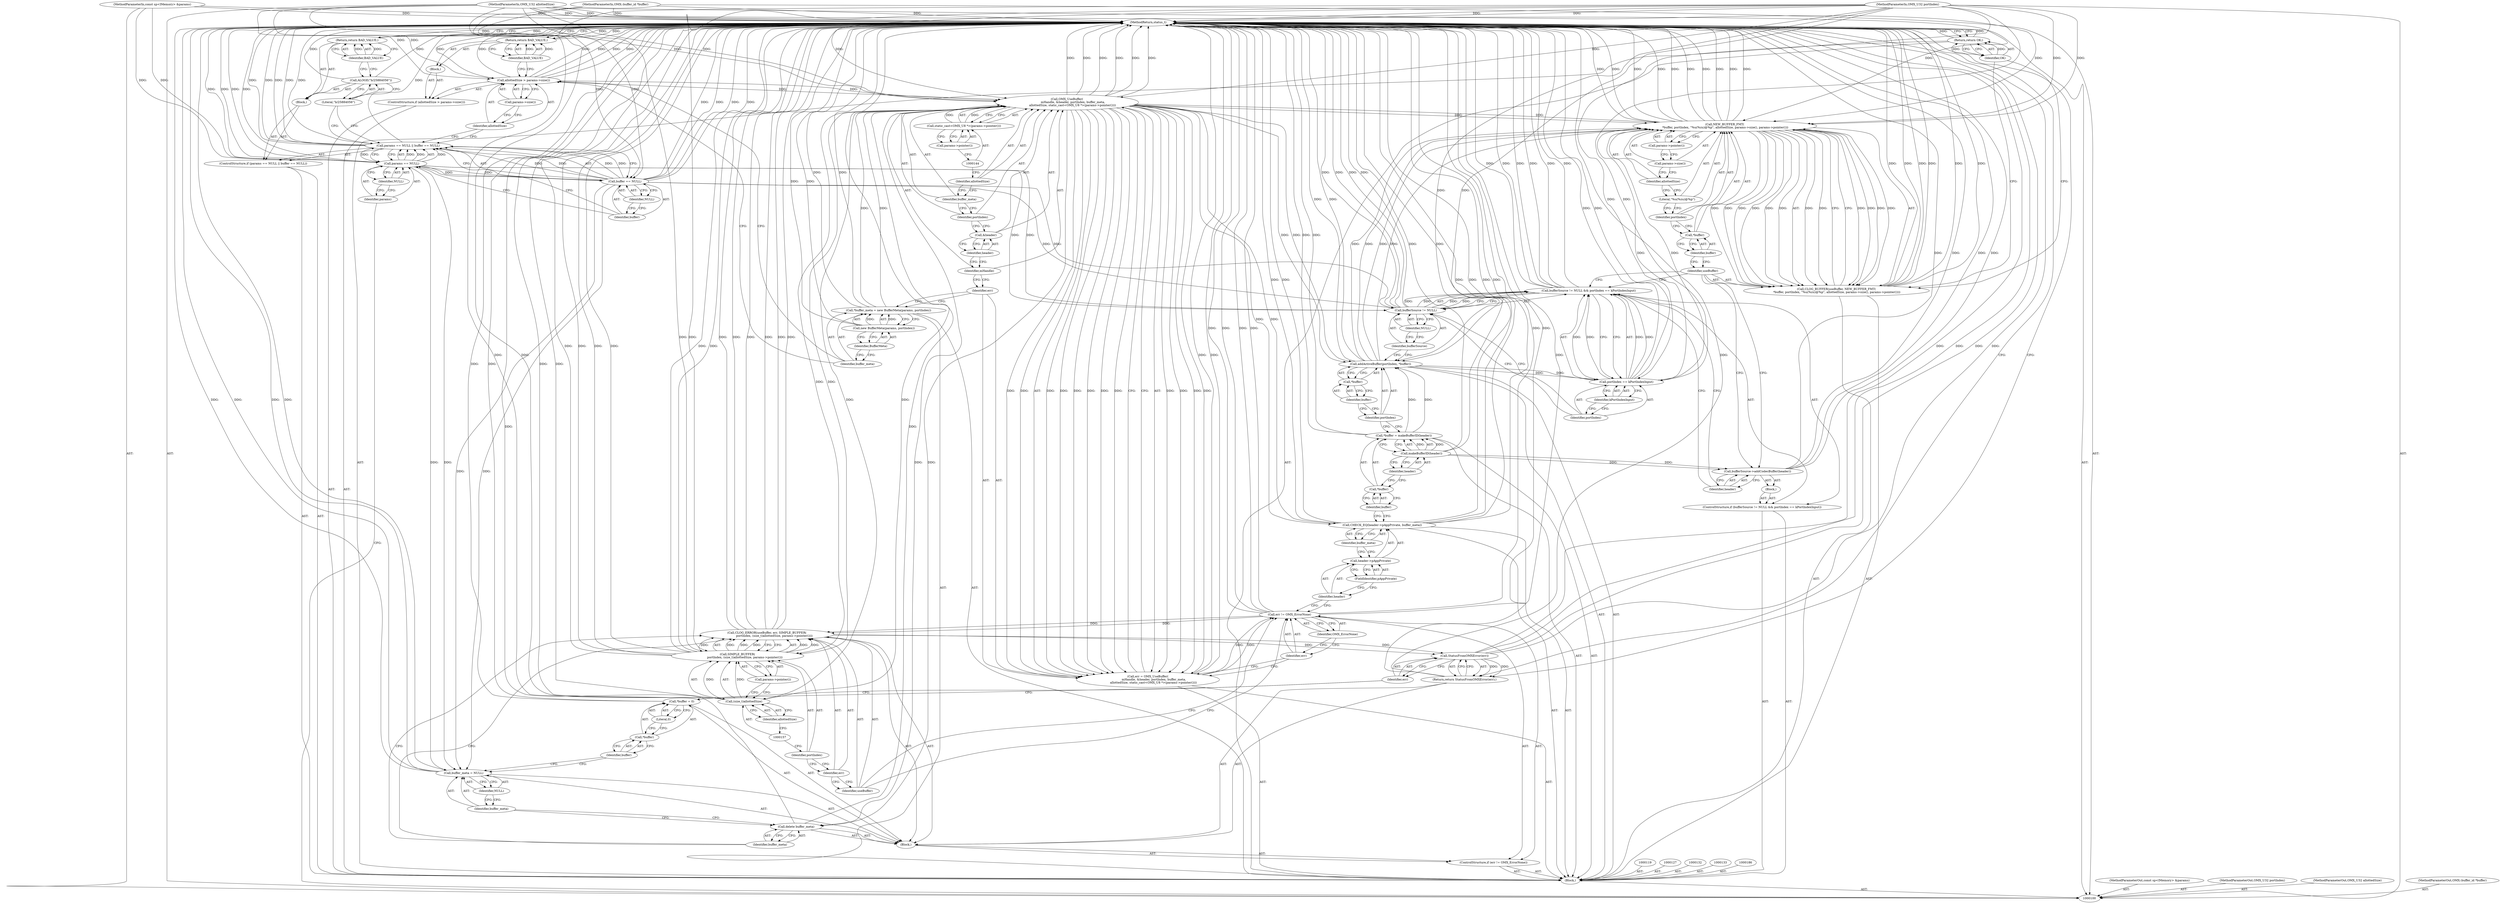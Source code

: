digraph "1_Android_0f177948ae2640bfe4d70f8e4248e106406b3b0a_18" {
"1000210" [label="(MethodReturn,status_t)"];
"1000123" [label="(Call,params->size())"];
"1000124" [label="(Block,)"];
"1000120" [label="(ControlStructure,if (allottedSize > params->size()))"];
"1000121" [label="(Call,allottedSize > params->size())"];
"1000122" [label="(Identifier,allottedSize)"];
"1000126" [label="(Identifier,BAD_VALUE)"];
"1000125" [label="(Return,return BAD_VALUE;)"];
"1000128" [label="(Call,*buffer_meta = new BufferMeta(params, portIndex))"];
"1000129" [label="(Identifier,buffer_meta)"];
"1000130" [label="(Call,new BufferMeta(params, portIndex))"];
"1000131" [label="(Identifier,BufferMeta)"];
"1000134" [label="(Call,err = OMX_UseBuffer(\n             mHandle, &header, portIndex, buffer_meta,\n            allottedSize, static_cast<OMX_U8 *>(params->pointer())))"];
"1000135" [label="(Identifier,err)"];
"1000136" [label="(Call,OMX_UseBuffer(\n             mHandle, &header, portIndex, buffer_meta,\n            allottedSize, static_cast<OMX_U8 *>(params->pointer())))"];
"1000102" [label="(MethodParameterIn,const sp<IMemory> &params)"];
"1000349" [label="(MethodParameterOut,const sp<IMemory> &params)"];
"1000101" [label="(MethodParameterIn,OMX_U32 portIndex)"];
"1000348" [label="(MethodParameterOut,OMX_U32 portIndex)"];
"1000137" [label="(Identifier,mHandle)"];
"1000138" [label="(Call,&header)"];
"1000139" [label="(Identifier,header)"];
"1000140" [label="(Identifier,portIndex)"];
"1000141" [label="(Identifier,buffer_meta)"];
"1000142" [label="(Identifier,allottedSize)"];
"1000143" [label="(Call,static_cast<OMX_U8 *>(params->pointer()))"];
"1000145" [label="(Call,params->pointer())"];
"1000149" [label="(Identifier,OMX_ErrorNone)"];
"1000150" [label="(Block,)"];
"1000146" [label="(ControlStructure,if (err != OMX_ErrorNone))"];
"1000147" [label="(Call,err != OMX_ErrorNone)"];
"1000148" [label="(Identifier,err)"];
"1000152" [label="(Identifier,useBuffer)"];
"1000153" [label="(Identifier,err)"];
"1000154" [label="(Call,SIMPLE_BUFFER(\n                portIndex, (size_t)allottedSize, params->pointer()))"];
"1000151" [label="(Call,CLOG_ERROR(useBuffer, err, SIMPLE_BUFFER(\n                portIndex, (size_t)allottedSize, params->pointer())))"];
"1000155" [label="(Identifier,portIndex)"];
"1000156" [label="(Call,(size_t)allottedSize)"];
"1000158" [label="(Identifier,allottedSize)"];
"1000159" [label="(Call,params->pointer())"];
"1000161" [label="(Identifier,buffer_meta)"];
"1000160" [label="(Call,delete buffer_meta)"];
"1000164" [label="(Identifier,NULL)"];
"1000162" [label="(Call,buffer_meta = NULL)"];
"1000163" [label="(Identifier,buffer_meta)"];
"1000104" [label="(MethodParameterIn,OMX_U32 allottedSize)"];
"1000351" [label="(MethodParameterOut,OMX_U32 allottedSize)"];
"1000105" [label="(Block,)"];
"1000103" [label="(MethodParameterIn,OMX::buffer_id *buffer)"];
"1000350" [label="(MethodParameterOut,OMX::buffer_id *buffer)"];
"1000165" [label="(Call,*buffer = 0)"];
"1000166" [label="(Call,*buffer)"];
"1000168" [label="(Literal,0)"];
"1000167" [label="(Identifier,buffer)"];
"1000169" [label="(Return,return StatusFromOMXError(err);)"];
"1000171" [label="(Identifier,err)"];
"1000170" [label="(Call,StatusFromOMXError(err))"];
"1000173" [label="(Call,header->pAppPrivate)"];
"1000174" [label="(Identifier,header)"];
"1000175" [label="(FieldIdentifier,pAppPrivate)"];
"1000176" [label="(Identifier,buffer_meta)"];
"1000172" [label="(Call,CHECK_EQ(header->pAppPrivate, buffer_meta))"];
"1000177" [label="(Call,*buffer = makeBufferID(header))"];
"1000178" [label="(Call,*buffer)"];
"1000180" [label="(Call,makeBufferID(header))"];
"1000179" [label="(Identifier,buffer)"];
"1000181" [label="(Identifier,header)"];
"1000183" [label="(Identifier,portIndex)"];
"1000184" [label="(Call,*buffer)"];
"1000185" [label="(Identifier,buffer)"];
"1000182" [label="(Call,addActiveBuffer(portIndex, *buffer))"];
"1000106" [label="(ControlStructure,if (params == NULL || buffer == NULL))"];
"1000110" [label="(Identifier,NULL)"];
"1000111" [label="(Call,buffer == NULL)"];
"1000112" [label="(Identifier,buffer)"];
"1000113" [label="(Identifier,NULL)"];
"1000114" [label="(Block,)"];
"1000107" [label="(Call,params == NULL || buffer == NULL)"];
"1000108" [label="(Call,params == NULL)"];
"1000109" [label="(Identifier,params)"];
"1000187" [label="(ControlStructure,if (bufferSource != NULL && portIndex == kPortIndexInput))"];
"1000191" [label="(Identifier,NULL)"];
"1000192" [label="(Call,portIndex == kPortIndexInput)"];
"1000193" [label="(Identifier,portIndex)"];
"1000194" [label="(Identifier,kPortIndexInput)"];
"1000188" [label="(Call,bufferSource != NULL && portIndex == kPortIndexInput)"];
"1000189" [label="(Call,bufferSource != NULL)"];
"1000190" [label="(Identifier,bufferSource)"];
"1000195" [label="(Block,)"];
"1000197" [label="(Identifier,header)"];
"1000196" [label="(Call,bufferSource->addCodecBuffer(header))"];
"1000199" [label="(Identifier,useBuffer)"];
"1000200" [label="(Call,NEW_BUFFER_FMT(\n *buffer, portIndex, \"%u(%zu)@%p\", allottedSize, params->size(), params->pointer()))"];
"1000198" [label="(Call,CLOG_BUFFER(useBuffer, NEW_BUFFER_FMT(\n *buffer, portIndex, \"%u(%zu)@%p\", allottedSize, params->size(), params->pointer())))"];
"1000201" [label="(Call,*buffer)"];
"1000203" [label="(Identifier,portIndex)"];
"1000202" [label="(Identifier,buffer)"];
"1000204" [label="(Literal,\"%u(%zu)@%p\")"];
"1000205" [label="(Identifier,allottedSize)"];
"1000206" [label="(Call,params->size())"];
"1000207" [label="(Call,params->pointer())"];
"1000208" [label="(Return,return OK;)"];
"1000209" [label="(Identifier,OK)"];
"1000116" [label="(Literal,\"b/25884056\")"];
"1000115" [label="(Call,ALOGE(\"b/25884056\"))"];
"1000117" [label="(Return,return BAD_VALUE;)"];
"1000118" [label="(Identifier,BAD_VALUE)"];
"1000210" -> "1000100"  [label="AST: "];
"1000210" -> "1000117"  [label="CFG: "];
"1000210" -> "1000125"  [label="CFG: "];
"1000210" -> "1000169"  [label="CFG: "];
"1000210" -> "1000208"  [label="CFG: "];
"1000169" -> "1000210"  [label="DDG: "];
"1000208" -> "1000210"  [label="DDG: "];
"1000125" -> "1000210"  [label="DDG: "];
"1000172" -> "1000210"  [label="DDG: "];
"1000172" -> "1000210"  [label="DDG: "];
"1000172" -> "1000210"  [label="DDG: "];
"1000107" -> "1000210"  [label="DDG: "];
"1000107" -> "1000210"  [label="DDG: "];
"1000107" -> "1000210"  [label="DDG: "];
"1000189" -> "1000210"  [label="DDG: "];
"1000189" -> "1000210"  [label="DDG: "];
"1000198" -> "1000210"  [label="DDG: "];
"1000198" -> "1000210"  [label="DDG: "];
"1000198" -> "1000210"  [label="DDG: "];
"1000104" -> "1000210"  [label="DDG: "];
"1000180" -> "1000210"  [label="DDG: "];
"1000200" -> "1000210"  [label="DDG: "];
"1000200" -> "1000210"  [label="DDG: "];
"1000200" -> "1000210"  [label="DDG: "];
"1000200" -> "1000210"  [label="DDG: "];
"1000200" -> "1000210"  [label="DDG: "];
"1000151" -> "1000210"  [label="DDG: "];
"1000151" -> "1000210"  [label="DDG: "];
"1000151" -> "1000210"  [label="DDG: "];
"1000182" -> "1000210"  [label="DDG: "];
"1000188" -> "1000210"  [label="DDG: "];
"1000188" -> "1000210"  [label="DDG: "];
"1000188" -> "1000210"  [label="DDG: "];
"1000154" -> "1000210"  [label="DDG: "];
"1000154" -> "1000210"  [label="DDG: "];
"1000154" -> "1000210"  [label="DDG: "];
"1000128" -> "1000210"  [label="DDG: "];
"1000162" -> "1000210"  [label="DDG: "];
"1000162" -> "1000210"  [label="DDG: "];
"1000192" -> "1000210"  [label="DDG: "];
"1000160" -> "1000210"  [label="DDG: "];
"1000121" -> "1000210"  [label="DDG: "];
"1000121" -> "1000210"  [label="DDG: "];
"1000121" -> "1000210"  [label="DDG: "];
"1000165" -> "1000210"  [label="DDG: "];
"1000156" -> "1000210"  [label="DDG: "];
"1000103" -> "1000210"  [label="DDG: "];
"1000115" -> "1000210"  [label="DDG: "];
"1000177" -> "1000210"  [label="DDG: "];
"1000147" -> "1000210"  [label="DDG: "];
"1000147" -> "1000210"  [label="DDG: "];
"1000147" -> "1000210"  [label="DDG: "];
"1000102" -> "1000210"  [label="DDG: "];
"1000111" -> "1000210"  [label="DDG: "];
"1000111" -> "1000210"  [label="DDG: "];
"1000196" -> "1000210"  [label="DDG: "];
"1000196" -> "1000210"  [label="DDG: "];
"1000101" -> "1000210"  [label="DDG: "];
"1000108" -> "1000210"  [label="DDG: "];
"1000108" -> "1000210"  [label="DDG: "];
"1000136" -> "1000210"  [label="DDG: "];
"1000136" -> "1000210"  [label="DDG: "];
"1000136" -> "1000210"  [label="DDG: "];
"1000134" -> "1000210"  [label="DDG: "];
"1000170" -> "1000210"  [label="DDG: "];
"1000170" -> "1000210"  [label="DDG: "];
"1000130" -> "1000210"  [label="DDG: "];
"1000117" -> "1000210"  [label="DDG: "];
"1000123" -> "1000121"  [label="AST: "];
"1000123" -> "1000122"  [label="CFG: "];
"1000121" -> "1000123"  [label="CFG: "];
"1000124" -> "1000120"  [label="AST: "];
"1000125" -> "1000124"  [label="AST: "];
"1000120" -> "1000105"  [label="AST: "];
"1000121" -> "1000120"  [label="AST: "];
"1000124" -> "1000120"  [label="AST: "];
"1000121" -> "1000120"  [label="AST: "];
"1000121" -> "1000123"  [label="CFG: "];
"1000122" -> "1000121"  [label="AST: "];
"1000123" -> "1000121"  [label="AST: "];
"1000126" -> "1000121"  [label="CFG: "];
"1000129" -> "1000121"  [label="CFG: "];
"1000121" -> "1000210"  [label="DDG: "];
"1000121" -> "1000210"  [label="DDG: "];
"1000121" -> "1000210"  [label="DDG: "];
"1000104" -> "1000121"  [label="DDG: "];
"1000121" -> "1000136"  [label="DDG: "];
"1000122" -> "1000121"  [label="AST: "];
"1000122" -> "1000107"  [label="CFG: "];
"1000123" -> "1000122"  [label="CFG: "];
"1000126" -> "1000125"  [label="AST: "];
"1000126" -> "1000121"  [label="CFG: "];
"1000125" -> "1000126"  [label="CFG: "];
"1000126" -> "1000125"  [label="DDG: "];
"1000125" -> "1000124"  [label="AST: "];
"1000125" -> "1000126"  [label="CFG: "];
"1000126" -> "1000125"  [label="AST: "];
"1000210" -> "1000125"  [label="CFG: "];
"1000125" -> "1000210"  [label="DDG: "];
"1000126" -> "1000125"  [label="DDG: "];
"1000128" -> "1000105"  [label="AST: "];
"1000128" -> "1000130"  [label="CFG: "];
"1000129" -> "1000128"  [label="AST: "];
"1000130" -> "1000128"  [label="AST: "];
"1000135" -> "1000128"  [label="CFG: "];
"1000128" -> "1000210"  [label="DDG: "];
"1000130" -> "1000128"  [label="DDG: "];
"1000128" -> "1000136"  [label="DDG: "];
"1000129" -> "1000128"  [label="AST: "];
"1000129" -> "1000121"  [label="CFG: "];
"1000131" -> "1000129"  [label="CFG: "];
"1000130" -> "1000128"  [label="AST: "];
"1000130" -> "1000131"  [label="CFG: "];
"1000131" -> "1000130"  [label="AST: "];
"1000128" -> "1000130"  [label="CFG: "];
"1000130" -> "1000210"  [label="DDG: "];
"1000130" -> "1000128"  [label="DDG: "];
"1000131" -> "1000130"  [label="AST: "];
"1000131" -> "1000129"  [label="CFG: "];
"1000130" -> "1000131"  [label="CFG: "];
"1000134" -> "1000105"  [label="AST: "];
"1000134" -> "1000136"  [label="CFG: "];
"1000135" -> "1000134"  [label="AST: "];
"1000136" -> "1000134"  [label="AST: "];
"1000148" -> "1000134"  [label="CFG: "];
"1000134" -> "1000210"  [label="DDG: "];
"1000136" -> "1000134"  [label="DDG: "];
"1000136" -> "1000134"  [label="DDG: "];
"1000136" -> "1000134"  [label="DDG: "];
"1000136" -> "1000134"  [label="DDG: "];
"1000136" -> "1000134"  [label="DDG: "];
"1000136" -> "1000134"  [label="DDG: "];
"1000134" -> "1000147"  [label="DDG: "];
"1000135" -> "1000134"  [label="AST: "];
"1000135" -> "1000128"  [label="CFG: "];
"1000137" -> "1000135"  [label="CFG: "];
"1000136" -> "1000134"  [label="AST: "];
"1000136" -> "1000143"  [label="CFG: "];
"1000137" -> "1000136"  [label="AST: "];
"1000138" -> "1000136"  [label="AST: "];
"1000140" -> "1000136"  [label="AST: "];
"1000141" -> "1000136"  [label="AST: "];
"1000142" -> "1000136"  [label="AST: "];
"1000143" -> "1000136"  [label="AST: "];
"1000134" -> "1000136"  [label="CFG: "];
"1000136" -> "1000210"  [label="DDG: "];
"1000136" -> "1000210"  [label="DDG: "];
"1000136" -> "1000210"  [label="DDG: "];
"1000136" -> "1000134"  [label="DDG: "];
"1000136" -> "1000134"  [label="DDG: "];
"1000136" -> "1000134"  [label="DDG: "];
"1000136" -> "1000134"  [label="DDG: "];
"1000136" -> "1000134"  [label="DDG: "];
"1000136" -> "1000134"  [label="DDG: "];
"1000101" -> "1000136"  [label="DDG: "];
"1000128" -> "1000136"  [label="DDG: "];
"1000121" -> "1000136"  [label="DDG: "];
"1000104" -> "1000136"  [label="DDG: "];
"1000143" -> "1000136"  [label="DDG: "];
"1000136" -> "1000154"  [label="DDG: "];
"1000136" -> "1000156"  [label="DDG: "];
"1000136" -> "1000160"  [label="DDG: "];
"1000136" -> "1000172"  [label="DDG: "];
"1000136" -> "1000182"  [label="DDG: "];
"1000136" -> "1000200"  [label="DDG: "];
"1000102" -> "1000100"  [label="AST: "];
"1000102" -> "1000210"  [label="DDG: "];
"1000102" -> "1000108"  [label="DDG: "];
"1000349" -> "1000100"  [label="AST: "];
"1000101" -> "1000100"  [label="AST: "];
"1000101" -> "1000210"  [label="DDG: "];
"1000101" -> "1000136"  [label="DDG: "];
"1000101" -> "1000154"  [label="DDG: "];
"1000101" -> "1000182"  [label="DDG: "];
"1000101" -> "1000192"  [label="DDG: "];
"1000101" -> "1000200"  [label="DDG: "];
"1000348" -> "1000100"  [label="AST: "];
"1000137" -> "1000136"  [label="AST: "];
"1000137" -> "1000135"  [label="CFG: "];
"1000139" -> "1000137"  [label="CFG: "];
"1000138" -> "1000136"  [label="AST: "];
"1000138" -> "1000139"  [label="CFG: "];
"1000139" -> "1000138"  [label="AST: "];
"1000140" -> "1000138"  [label="CFG: "];
"1000139" -> "1000138"  [label="AST: "];
"1000139" -> "1000137"  [label="CFG: "];
"1000138" -> "1000139"  [label="CFG: "];
"1000140" -> "1000136"  [label="AST: "];
"1000140" -> "1000138"  [label="CFG: "];
"1000141" -> "1000140"  [label="CFG: "];
"1000141" -> "1000136"  [label="AST: "];
"1000141" -> "1000140"  [label="CFG: "];
"1000142" -> "1000141"  [label="CFG: "];
"1000142" -> "1000136"  [label="AST: "];
"1000142" -> "1000141"  [label="CFG: "];
"1000144" -> "1000142"  [label="CFG: "];
"1000143" -> "1000136"  [label="AST: "];
"1000143" -> "1000145"  [label="CFG: "];
"1000144" -> "1000143"  [label="AST: "];
"1000145" -> "1000143"  [label="AST: "];
"1000136" -> "1000143"  [label="CFG: "];
"1000143" -> "1000136"  [label="DDG: "];
"1000145" -> "1000143"  [label="AST: "];
"1000145" -> "1000144"  [label="CFG: "];
"1000143" -> "1000145"  [label="CFG: "];
"1000149" -> "1000147"  [label="AST: "];
"1000149" -> "1000148"  [label="CFG: "];
"1000147" -> "1000149"  [label="CFG: "];
"1000150" -> "1000146"  [label="AST: "];
"1000151" -> "1000150"  [label="AST: "];
"1000160" -> "1000150"  [label="AST: "];
"1000162" -> "1000150"  [label="AST: "];
"1000165" -> "1000150"  [label="AST: "];
"1000169" -> "1000150"  [label="AST: "];
"1000146" -> "1000105"  [label="AST: "];
"1000147" -> "1000146"  [label="AST: "];
"1000150" -> "1000146"  [label="AST: "];
"1000147" -> "1000146"  [label="AST: "];
"1000147" -> "1000149"  [label="CFG: "];
"1000148" -> "1000147"  [label="AST: "];
"1000149" -> "1000147"  [label="AST: "];
"1000152" -> "1000147"  [label="CFG: "];
"1000174" -> "1000147"  [label="CFG: "];
"1000147" -> "1000210"  [label="DDG: "];
"1000147" -> "1000210"  [label="DDG: "];
"1000147" -> "1000210"  [label="DDG: "];
"1000134" -> "1000147"  [label="DDG: "];
"1000147" -> "1000151"  [label="DDG: "];
"1000148" -> "1000147"  [label="AST: "];
"1000148" -> "1000134"  [label="CFG: "];
"1000149" -> "1000148"  [label="CFG: "];
"1000152" -> "1000151"  [label="AST: "];
"1000152" -> "1000147"  [label="CFG: "];
"1000153" -> "1000152"  [label="CFG: "];
"1000153" -> "1000151"  [label="AST: "];
"1000153" -> "1000152"  [label="CFG: "];
"1000155" -> "1000153"  [label="CFG: "];
"1000154" -> "1000151"  [label="AST: "];
"1000154" -> "1000159"  [label="CFG: "];
"1000155" -> "1000154"  [label="AST: "];
"1000156" -> "1000154"  [label="AST: "];
"1000159" -> "1000154"  [label="AST: "];
"1000151" -> "1000154"  [label="CFG: "];
"1000154" -> "1000210"  [label="DDG: "];
"1000154" -> "1000210"  [label="DDG: "];
"1000154" -> "1000210"  [label="DDG: "];
"1000154" -> "1000151"  [label="DDG: "];
"1000154" -> "1000151"  [label="DDG: "];
"1000154" -> "1000151"  [label="DDG: "];
"1000136" -> "1000154"  [label="DDG: "];
"1000101" -> "1000154"  [label="DDG: "];
"1000156" -> "1000154"  [label="DDG: "];
"1000151" -> "1000150"  [label="AST: "];
"1000151" -> "1000154"  [label="CFG: "];
"1000152" -> "1000151"  [label="AST: "];
"1000153" -> "1000151"  [label="AST: "];
"1000154" -> "1000151"  [label="AST: "];
"1000161" -> "1000151"  [label="CFG: "];
"1000151" -> "1000210"  [label="DDG: "];
"1000151" -> "1000210"  [label="DDG: "];
"1000151" -> "1000210"  [label="DDG: "];
"1000147" -> "1000151"  [label="DDG: "];
"1000154" -> "1000151"  [label="DDG: "];
"1000154" -> "1000151"  [label="DDG: "];
"1000154" -> "1000151"  [label="DDG: "];
"1000151" -> "1000170"  [label="DDG: "];
"1000155" -> "1000154"  [label="AST: "];
"1000155" -> "1000153"  [label="CFG: "];
"1000157" -> "1000155"  [label="CFG: "];
"1000156" -> "1000154"  [label="AST: "];
"1000156" -> "1000158"  [label="CFG: "];
"1000157" -> "1000156"  [label="AST: "];
"1000158" -> "1000156"  [label="AST: "];
"1000159" -> "1000156"  [label="CFG: "];
"1000156" -> "1000210"  [label="DDG: "];
"1000156" -> "1000154"  [label="DDG: "];
"1000136" -> "1000156"  [label="DDG: "];
"1000104" -> "1000156"  [label="DDG: "];
"1000158" -> "1000156"  [label="AST: "];
"1000158" -> "1000157"  [label="CFG: "];
"1000156" -> "1000158"  [label="CFG: "];
"1000159" -> "1000154"  [label="AST: "];
"1000159" -> "1000156"  [label="CFG: "];
"1000154" -> "1000159"  [label="CFG: "];
"1000161" -> "1000160"  [label="AST: "];
"1000161" -> "1000151"  [label="CFG: "];
"1000160" -> "1000161"  [label="CFG: "];
"1000160" -> "1000150"  [label="AST: "];
"1000160" -> "1000161"  [label="CFG: "];
"1000161" -> "1000160"  [label="AST: "];
"1000163" -> "1000160"  [label="CFG: "];
"1000160" -> "1000210"  [label="DDG: "];
"1000136" -> "1000160"  [label="DDG: "];
"1000164" -> "1000162"  [label="AST: "];
"1000164" -> "1000163"  [label="CFG: "];
"1000162" -> "1000164"  [label="CFG: "];
"1000162" -> "1000150"  [label="AST: "];
"1000162" -> "1000164"  [label="CFG: "];
"1000163" -> "1000162"  [label="AST: "];
"1000164" -> "1000162"  [label="AST: "];
"1000167" -> "1000162"  [label="CFG: "];
"1000162" -> "1000210"  [label="DDG: "];
"1000162" -> "1000210"  [label="DDG: "];
"1000111" -> "1000162"  [label="DDG: "];
"1000108" -> "1000162"  [label="DDG: "];
"1000163" -> "1000162"  [label="AST: "];
"1000163" -> "1000160"  [label="CFG: "];
"1000164" -> "1000163"  [label="CFG: "];
"1000104" -> "1000100"  [label="AST: "];
"1000104" -> "1000210"  [label="DDG: "];
"1000104" -> "1000121"  [label="DDG: "];
"1000104" -> "1000136"  [label="DDG: "];
"1000104" -> "1000156"  [label="DDG: "];
"1000104" -> "1000200"  [label="DDG: "];
"1000351" -> "1000100"  [label="AST: "];
"1000105" -> "1000100"  [label="AST: "];
"1000106" -> "1000105"  [label="AST: "];
"1000119" -> "1000105"  [label="AST: "];
"1000120" -> "1000105"  [label="AST: "];
"1000127" -> "1000105"  [label="AST: "];
"1000128" -> "1000105"  [label="AST: "];
"1000132" -> "1000105"  [label="AST: "];
"1000133" -> "1000105"  [label="AST: "];
"1000134" -> "1000105"  [label="AST: "];
"1000146" -> "1000105"  [label="AST: "];
"1000172" -> "1000105"  [label="AST: "];
"1000177" -> "1000105"  [label="AST: "];
"1000182" -> "1000105"  [label="AST: "];
"1000186" -> "1000105"  [label="AST: "];
"1000187" -> "1000105"  [label="AST: "];
"1000198" -> "1000105"  [label="AST: "];
"1000208" -> "1000105"  [label="AST: "];
"1000103" -> "1000100"  [label="AST: "];
"1000103" -> "1000210"  [label="DDG: "];
"1000103" -> "1000111"  [label="DDG: "];
"1000350" -> "1000100"  [label="AST: "];
"1000165" -> "1000150"  [label="AST: "];
"1000165" -> "1000168"  [label="CFG: "];
"1000166" -> "1000165"  [label="AST: "];
"1000168" -> "1000165"  [label="AST: "];
"1000171" -> "1000165"  [label="CFG: "];
"1000165" -> "1000210"  [label="DDG: "];
"1000166" -> "1000165"  [label="AST: "];
"1000166" -> "1000167"  [label="CFG: "];
"1000167" -> "1000166"  [label="AST: "];
"1000168" -> "1000166"  [label="CFG: "];
"1000168" -> "1000165"  [label="AST: "];
"1000168" -> "1000166"  [label="CFG: "];
"1000165" -> "1000168"  [label="CFG: "];
"1000167" -> "1000166"  [label="AST: "];
"1000167" -> "1000162"  [label="CFG: "];
"1000166" -> "1000167"  [label="CFG: "];
"1000169" -> "1000150"  [label="AST: "];
"1000169" -> "1000170"  [label="CFG: "];
"1000170" -> "1000169"  [label="AST: "];
"1000210" -> "1000169"  [label="CFG: "];
"1000169" -> "1000210"  [label="DDG: "];
"1000170" -> "1000169"  [label="DDG: "];
"1000171" -> "1000170"  [label="AST: "];
"1000171" -> "1000165"  [label="CFG: "];
"1000170" -> "1000171"  [label="CFG: "];
"1000170" -> "1000169"  [label="AST: "];
"1000170" -> "1000171"  [label="CFG: "];
"1000171" -> "1000170"  [label="AST: "];
"1000169" -> "1000170"  [label="CFG: "];
"1000170" -> "1000210"  [label="DDG: "];
"1000170" -> "1000210"  [label="DDG: "];
"1000170" -> "1000169"  [label="DDG: "];
"1000151" -> "1000170"  [label="DDG: "];
"1000173" -> "1000172"  [label="AST: "];
"1000173" -> "1000175"  [label="CFG: "];
"1000174" -> "1000173"  [label="AST: "];
"1000175" -> "1000173"  [label="AST: "];
"1000176" -> "1000173"  [label="CFG: "];
"1000174" -> "1000173"  [label="AST: "];
"1000174" -> "1000147"  [label="CFG: "];
"1000175" -> "1000174"  [label="CFG: "];
"1000175" -> "1000173"  [label="AST: "];
"1000175" -> "1000174"  [label="CFG: "];
"1000173" -> "1000175"  [label="CFG: "];
"1000176" -> "1000172"  [label="AST: "];
"1000176" -> "1000173"  [label="CFG: "];
"1000172" -> "1000176"  [label="CFG: "];
"1000172" -> "1000105"  [label="AST: "];
"1000172" -> "1000176"  [label="CFG: "];
"1000173" -> "1000172"  [label="AST: "];
"1000176" -> "1000172"  [label="AST: "];
"1000179" -> "1000172"  [label="CFG: "];
"1000172" -> "1000210"  [label="DDG: "];
"1000172" -> "1000210"  [label="DDG: "];
"1000172" -> "1000210"  [label="DDG: "];
"1000136" -> "1000172"  [label="DDG: "];
"1000177" -> "1000105"  [label="AST: "];
"1000177" -> "1000180"  [label="CFG: "];
"1000178" -> "1000177"  [label="AST: "];
"1000180" -> "1000177"  [label="AST: "];
"1000183" -> "1000177"  [label="CFG: "];
"1000177" -> "1000210"  [label="DDG: "];
"1000180" -> "1000177"  [label="DDG: "];
"1000177" -> "1000182"  [label="DDG: "];
"1000178" -> "1000177"  [label="AST: "];
"1000178" -> "1000179"  [label="CFG: "];
"1000179" -> "1000178"  [label="AST: "];
"1000181" -> "1000178"  [label="CFG: "];
"1000180" -> "1000177"  [label="AST: "];
"1000180" -> "1000181"  [label="CFG: "];
"1000181" -> "1000180"  [label="AST: "];
"1000177" -> "1000180"  [label="CFG: "];
"1000180" -> "1000210"  [label="DDG: "];
"1000180" -> "1000177"  [label="DDG: "];
"1000180" -> "1000196"  [label="DDG: "];
"1000179" -> "1000178"  [label="AST: "];
"1000179" -> "1000172"  [label="CFG: "];
"1000178" -> "1000179"  [label="CFG: "];
"1000181" -> "1000180"  [label="AST: "];
"1000181" -> "1000178"  [label="CFG: "];
"1000180" -> "1000181"  [label="CFG: "];
"1000183" -> "1000182"  [label="AST: "];
"1000183" -> "1000177"  [label="CFG: "];
"1000185" -> "1000183"  [label="CFG: "];
"1000184" -> "1000182"  [label="AST: "];
"1000184" -> "1000185"  [label="CFG: "];
"1000185" -> "1000184"  [label="AST: "];
"1000182" -> "1000184"  [label="CFG: "];
"1000185" -> "1000184"  [label="AST: "];
"1000185" -> "1000183"  [label="CFG: "];
"1000184" -> "1000185"  [label="CFG: "];
"1000182" -> "1000105"  [label="AST: "];
"1000182" -> "1000184"  [label="CFG: "];
"1000183" -> "1000182"  [label="AST: "];
"1000184" -> "1000182"  [label="AST: "];
"1000190" -> "1000182"  [label="CFG: "];
"1000182" -> "1000210"  [label="DDG: "];
"1000136" -> "1000182"  [label="DDG: "];
"1000101" -> "1000182"  [label="DDG: "];
"1000177" -> "1000182"  [label="DDG: "];
"1000182" -> "1000192"  [label="DDG: "];
"1000182" -> "1000200"  [label="DDG: "];
"1000182" -> "1000200"  [label="DDG: "];
"1000106" -> "1000105"  [label="AST: "];
"1000107" -> "1000106"  [label="AST: "];
"1000114" -> "1000106"  [label="AST: "];
"1000110" -> "1000108"  [label="AST: "];
"1000110" -> "1000109"  [label="CFG: "];
"1000108" -> "1000110"  [label="CFG: "];
"1000111" -> "1000107"  [label="AST: "];
"1000111" -> "1000113"  [label="CFG: "];
"1000112" -> "1000111"  [label="AST: "];
"1000113" -> "1000111"  [label="AST: "];
"1000107" -> "1000111"  [label="CFG: "];
"1000111" -> "1000210"  [label="DDG: "];
"1000111" -> "1000210"  [label="DDG: "];
"1000111" -> "1000107"  [label="DDG: "];
"1000111" -> "1000107"  [label="DDG: "];
"1000103" -> "1000111"  [label="DDG: "];
"1000108" -> "1000111"  [label="DDG: "];
"1000111" -> "1000162"  [label="DDG: "];
"1000111" -> "1000189"  [label="DDG: "];
"1000112" -> "1000111"  [label="AST: "];
"1000112" -> "1000108"  [label="CFG: "];
"1000113" -> "1000112"  [label="CFG: "];
"1000113" -> "1000111"  [label="AST: "];
"1000113" -> "1000112"  [label="CFG: "];
"1000111" -> "1000113"  [label="CFG: "];
"1000114" -> "1000106"  [label="AST: "];
"1000115" -> "1000114"  [label="AST: "];
"1000117" -> "1000114"  [label="AST: "];
"1000107" -> "1000106"  [label="AST: "];
"1000107" -> "1000108"  [label="CFG: "];
"1000107" -> "1000111"  [label="CFG: "];
"1000108" -> "1000107"  [label="AST: "];
"1000111" -> "1000107"  [label="AST: "];
"1000116" -> "1000107"  [label="CFG: "];
"1000122" -> "1000107"  [label="CFG: "];
"1000107" -> "1000210"  [label="DDG: "];
"1000107" -> "1000210"  [label="DDG: "];
"1000107" -> "1000210"  [label="DDG: "];
"1000108" -> "1000107"  [label="DDG: "];
"1000108" -> "1000107"  [label="DDG: "];
"1000111" -> "1000107"  [label="DDG: "];
"1000111" -> "1000107"  [label="DDG: "];
"1000108" -> "1000107"  [label="AST: "];
"1000108" -> "1000110"  [label="CFG: "];
"1000109" -> "1000108"  [label="AST: "];
"1000110" -> "1000108"  [label="AST: "];
"1000112" -> "1000108"  [label="CFG: "];
"1000107" -> "1000108"  [label="CFG: "];
"1000108" -> "1000210"  [label="DDG: "];
"1000108" -> "1000210"  [label="DDG: "];
"1000108" -> "1000107"  [label="DDG: "];
"1000108" -> "1000107"  [label="DDG: "];
"1000102" -> "1000108"  [label="DDG: "];
"1000108" -> "1000111"  [label="DDG: "];
"1000108" -> "1000162"  [label="DDG: "];
"1000108" -> "1000189"  [label="DDG: "];
"1000109" -> "1000108"  [label="AST: "];
"1000109" -> "1000100"  [label="CFG: "];
"1000110" -> "1000109"  [label="CFG: "];
"1000187" -> "1000105"  [label="AST: "];
"1000188" -> "1000187"  [label="AST: "];
"1000195" -> "1000187"  [label="AST: "];
"1000191" -> "1000189"  [label="AST: "];
"1000191" -> "1000190"  [label="CFG: "];
"1000189" -> "1000191"  [label="CFG: "];
"1000192" -> "1000188"  [label="AST: "];
"1000192" -> "1000194"  [label="CFG: "];
"1000193" -> "1000192"  [label="AST: "];
"1000194" -> "1000192"  [label="AST: "];
"1000188" -> "1000192"  [label="CFG: "];
"1000192" -> "1000210"  [label="DDG: "];
"1000192" -> "1000188"  [label="DDG: "];
"1000192" -> "1000188"  [label="DDG: "];
"1000182" -> "1000192"  [label="DDG: "];
"1000101" -> "1000192"  [label="DDG: "];
"1000192" -> "1000200"  [label="DDG: "];
"1000193" -> "1000192"  [label="AST: "];
"1000193" -> "1000189"  [label="CFG: "];
"1000194" -> "1000193"  [label="CFG: "];
"1000194" -> "1000192"  [label="AST: "];
"1000194" -> "1000193"  [label="CFG: "];
"1000192" -> "1000194"  [label="CFG: "];
"1000188" -> "1000187"  [label="AST: "];
"1000188" -> "1000189"  [label="CFG: "];
"1000188" -> "1000192"  [label="CFG: "];
"1000189" -> "1000188"  [label="AST: "];
"1000192" -> "1000188"  [label="AST: "];
"1000197" -> "1000188"  [label="CFG: "];
"1000199" -> "1000188"  [label="CFG: "];
"1000188" -> "1000210"  [label="DDG: "];
"1000188" -> "1000210"  [label="DDG: "];
"1000188" -> "1000210"  [label="DDG: "];
"1000189" -> "1000188"  [label="DDG: "];
"1000189" -> "1000188"  [label="DDG: "];
"1000192" -> "1000188"  [label="DDG: "];
"1000192" -> "1000188"  [label="DDG: "];
"1000189" -> "1000188"  [label="AST: "];
"1000189" -> "1000191"  [label="CFG: "];
"1000190" -> "1000189"  [label="AST: "];
"1000191" -> "1000189"  [label="AST: "];
"1000193" -> "1000189"  [label="CFG: "];
"1000188" -> "1000189"  [label="CFG: "];
"1000189" -> "1000210"  [label="DDG: "];
"1000189" -> "1000210"  [label="DDG: "];
"1000189" -> "1000188"  [label="DDG: "];
"1000189" -> "1000188"  [label="DDG: "];
"1000111" -> "1000189"  [label="DDG: "];
"1000108" -> "1000189"  [label="DDG: "];
"1000190" -> "1000189"  [label="AST: "];
"1000190" -> "1000182"  [label="CFG: "];
"1000191" -> "1000190"  [label="CFG: "];
"1000195" -> "1000187"  [label="AST: "];
"1000196" -> "1000195"  [label="AST: "];
"1000197" -> "1000196"  [label="AST: "];
"1000197" -> "1000188"  [label="CFG: "];
"1000196" -> "1000197"  [label="CFG: "];
"1000196" -> "1000195"  [label="AST: "];
"1000196" -> "1000197"  [label="CFG: "];
"1000197" -> "1000196"  [label="AST: "];
"1000199" -> "1000196"  [label="CFG: "];
"1000196" -> "1000210"  [label="DDG: "];
"1000196" -> "1000210"  [label="DDG: "];
"1000180" -> "1000196"  [label="DDG: "];
"1000199" -> "1000198"  [label="AST: "];
"1000199" -> "1000196"  [label="CFG: "];
"1000199" -> "1000188"  [label="CFG: "];
"1000202" -> "1000199"  [label="CFG: "];
"1000200" -> "1000198"  [label="AST: "];
"1000200" -> "1000207"  [label="CFG: "];
"1000201" -> "1000200"  [label="AST: "];
"1000203" -> "1000200"  [label="AST: "];
"1000204" -> "1000200"  [label="AST: "];
"1000205" -> "1000200"  [label="AST: "];
"1000206" -> "1000200"  [label="AST: "];
"1000207" -> "1000200"  [label="AST: "];
"1000198" -> "1000200"  [label="CFG: "];
"1000200" -> "1000210"  [label="DDG: "];
"1000200" -> "1000210"  [label="DDG: "];
"1000200" -> "1000210"  [label="DDG: "];
"1000200" -> "1000210"  [label="DDG: "];
"1000200" -> "1000210"  [label="DDG: "];
"1000200" -> "1000198"  [label="DDG: "];
"1000200" -> "1000198"  [label="DDG: "];
"1000200" -> "1000198"  [label="DDG: "];
"1000200" -> "1000198"  [label="DDG: "];
"1000200" -> "1000198"  [label="DDG: "];
"1000200" -> "1000198"  [label="DDG: "];
"1000182" -> "1000200"  [label="DDG: "];
"1000182" -> "1000200"  [label="DDG: "];
"1000192" -> "1000200"  [label="DDG: "];
"1000101" -> "1000200"  [label="DDG: "];
"1000136" -> "1000200"  [label="DDG: "];
"1000104" -> "1000200"  [label="DDG: "];
"1000198" -> "1000105"  [label="AST: "];
"1000198" -> "1000200"  [label="CFG: "];
"1000199" -> "1000198"  [label="AST: "];
"1000200" -> "1000198"  [label="AST: "];
"1000209" -> "1000198"  [label="CFG: "];
"1000198" -> "1000210"  [label="DDG: "];
"1000198" -> "1000210"  [label="DDG: "];
"1000198" -> "1000210"  [label="DDG: "];
"1000200" -> "1000198"  [label="DDG: "];
"1000200" -> "1000198"  [label="DDG: "];
"1000200" -> "1000198"  [label="DDG: "];
"1000200" -> "1000198"  [label="DDG: "];
"1000200" -> "1000198"  [label="DDG: "];
"1000200" -> "1000198"  [label="DDG: "];
"1000201" -> "1000200"  [label="AST: "];
"1000201" -> "1000202"  [label="CFG: "];
"1000202" -> "1000201"  [label="AST: "];
"1000203" -> "1000201"  [label="CFG: "];
"1000203" -> "1000200"  [label="AST: "];
"1000203" -> "1000201"  [label="CFG: "];
"1000204" -> "1000203"  [label="CFG: "];
"1000202" -> "1000201"  [label="AST: "];
"1000202" -> "1000199"  [label="CFG: "];
"1000201" -> "1000202"  [label="CFG: "];
"1000204" -> "1000200"  [label="AST: "];
"1000204" -> "1000203"  [label="CFG: "];
"1000205" -> "1000204"  [label="CFG: "];
"1000205" -> "1000200"  [label="AST: "];
"1000205" -> "1000204"  [label="CFG: "];
"1000206" -> "1000205"  [label="CFG: "];
"1000206" -> "1000200"  [label="AST: "];
"1000206" -> "1000205"  [label="CFG: "];
"1000207" -> "1000206"  [label="CFG: "];
"1000207" -> "1000200"  [label="AST: "];
"1000207" -> "1000206"  [label="CFG: "];
"1000200" -> "1000207"  [label="CFG: "];
"1000208" -> "1000105"  [label="AST: "];
"1000208" -> "1000209"  [label="CFG: "];
"1000209" -> "1000208"  [label="AST: "];
"1000210" -> "1000208"  [label="CFG: "];
"1000208" -> "1000210"  [label="DDG: "];
"1000209" -> "1000208"  [label="DDG: "];
"1000209" -> "1000208"  [label="AST: "];
"1000209" -> "1000198"  [label="CFG: "];
"1000208" -> "1000209"  [label="CFG: "];
"1000209" -> "1000208"  [label="DDG: "];
"1000116" -> "1000115"  [label="AST: "];
"1000116" -> "1000107"  [label="CFG: "];
"1000115" -> "1000116"  [label="CFG: "];
"1000115" -> "1000114"  [label="AST: "];
"1000115" -> "1000116"  [label="CFG: "];
"1000116" -> "1000115"  [label="AST: "];
"1000118" -> "1000115"  [label="CFG: "];
"1000115" -> "1000210"  [label="DDG: "];
"1000117" -> "1000114"  [label="AST: "];
"1000117" -> "1000118"  [label="CFG: "];
"1000118" -> "1000117"  [label="AST: "];
"1000210" -> "1000117"  [label="CFG: "];
"1000117" -> "1000210"  [label="DDG: "];
"1000118" -> "1000117"  [label="DDG: "];
"1000118" -> "1000117"  [label="AST: "];
"1000118" -> "1000115"  [label="CFG: "];
"1000117" -> "1000118"  [label="CFG: "];
"1000118" -> "1000117"  [label="DDG: "];
}
